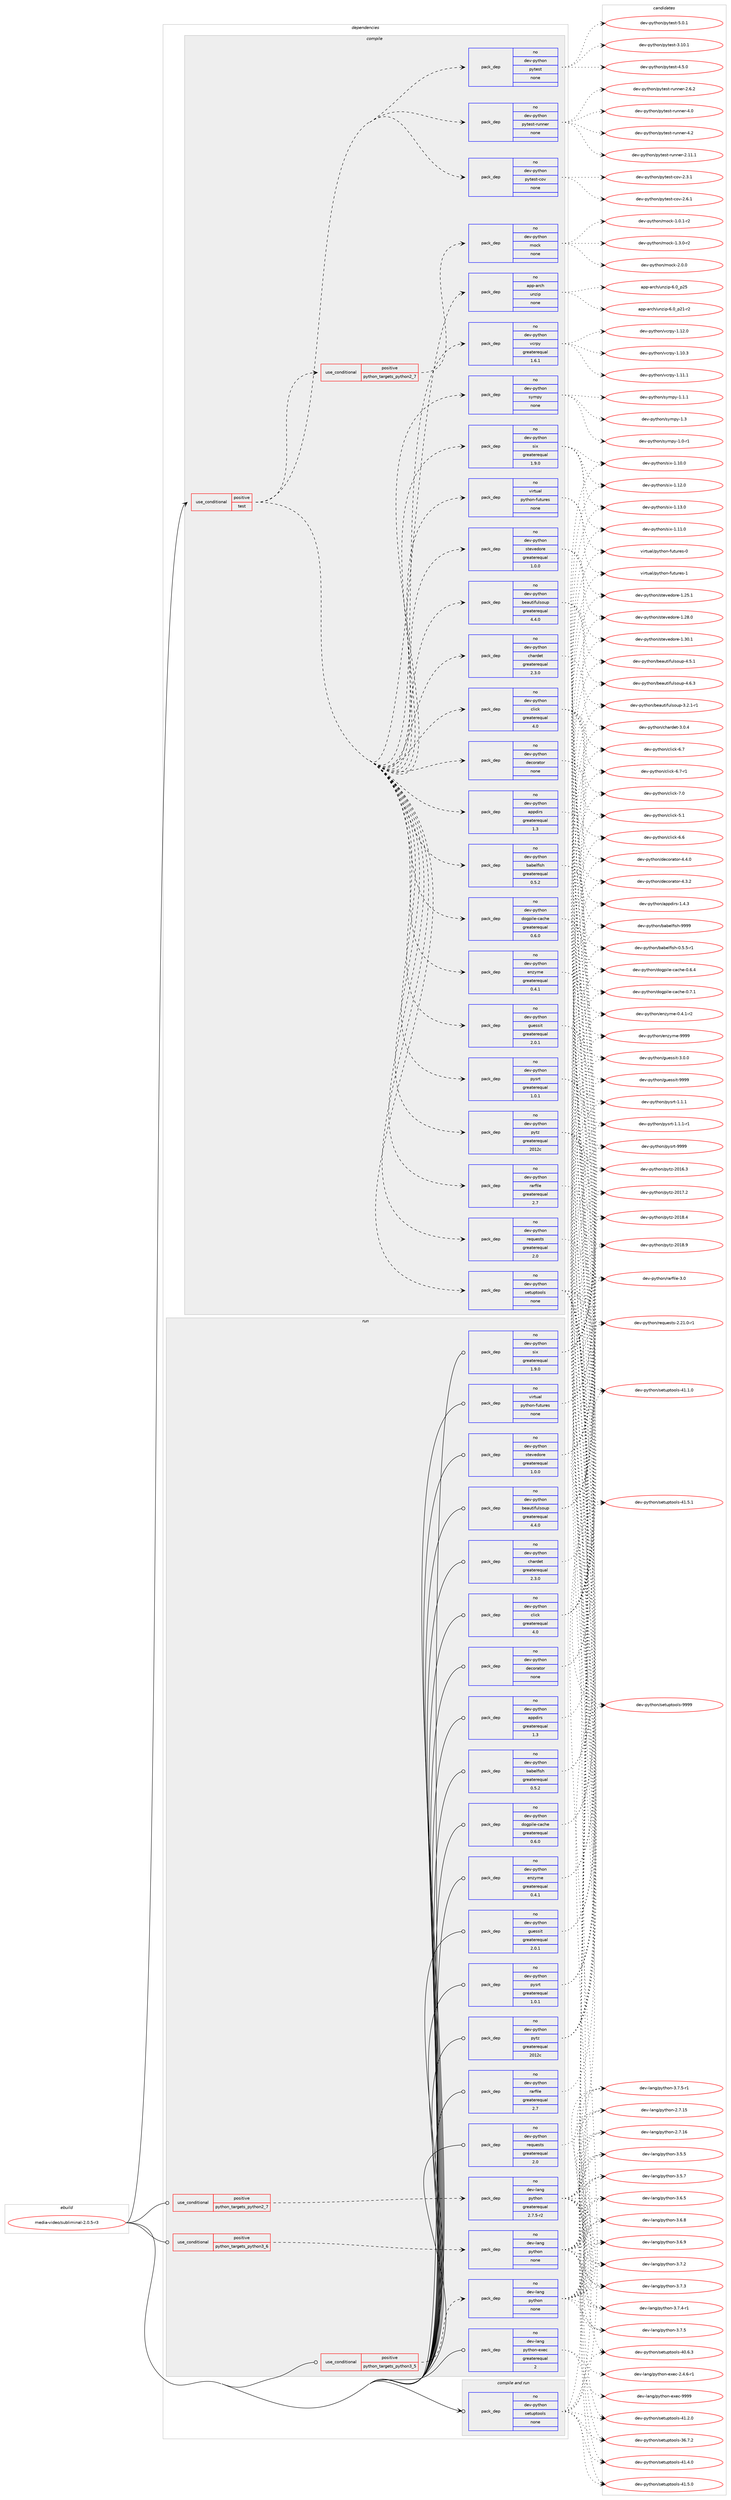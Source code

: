 digraph prolog {

# *************
# Graph options
# *************

newrank=true;
concentrate=true;
compound=true;
graph [rankdir=LR,fontname=Helvetica,fontsize=10,ranksep=1.5];#, ranksep=2.5, nodesep=0.2];
edge  [arrowhead=vee];
node  [fontname=Helvetica,fontsize=10];

# **********
# The ebuild
# **********

subgraph cluster_leftcol {
color=gray;
rank=same;
label=<<i>ebuild</i>>;
id [label="media-video/subliminal-2.0.5-r3", color=red, width=4, href="../media-video/subliminal-2.0.5-r3.svg"];
}

# ****************
# The dependencies
# ****************

subgraph cluster_midcol {
color=gray;
label=<<i>dependencies</i>>;
subgraph cluster_compile {
fillcolor="#eeeeee";
style=filled;
label=<<i>compile</i>>;
subgraph cond197069 {
dependency810178 [label=<<TABLE BORDER="0" CELLBORDER="1" CELLSPACING="0" CELLPADDING="4"><TR><TD ROWSPAN="3" CELLPADDING="10">use_conditional</TD></TR><TR><TD>positive</TD></TR><TR><TD>test</TD></TR></TABLE>>, shape=none, color=red];
subgraph pack598978 {
dependency810179 [label=<<TABLE BORDER="0" CELLBORDER="1" CELLSPACING="0" CELLPADDING="4" WIDTH="220"><TR><TD ROWSPAN="6" CELLPADDING="30">pack_dep</TD></TR><TR><TD WIDTH="110">no</TD></TR><TR><TD>dev-python</TD></TR><TR><TD>appdirs</TD></TR><TR><TD>greaterequal</TD></TR><TR><TD>1.3</TD></TR></TABLE>>, shape=none, color=blue];
}
dependency810178:e -> dependency810179:w [weight=20,style="dashed",arrowhead="vee"];
subgraph pack598979 {
dependency810180 [label=<<TABLE BORDER="0" CELLBORDER="1" CELLSPACING="0" CELLPADDING="4" WIDTH="220"><TR><TD ROWSPAN="6" CELLPADDING="30">pack_dep</TD></TR><TR><TD WIDTH="110">no</TD></TR><TR><TD>dev-python</TD></TR><TR><TD>babelfish</TD></TR><TR><TD>greaterequal</TD></TR><TR><TD>0.5.2</TD></TR></TABLE>>, shape=none, color=blue];
}
dependency810178:e -> dependency810180:w [weight=20,style="dashed",arrowhead="vee"];
subgraph pack598980 {
dependency810181 [label=<<TABLE BORDER="0" CELLBORDER="1" CELLSPACING="0" CELLPADDING="4" WIDTH="220"><TR><TD ROWSPAN="6" CELLPADDING="30">pack_dep</TD></TR><TR><TD WIDTH="110">no</TD></TR><TR><TD>dev-python</TD></TR><TR><TD>beautifulsoup</TD></TR><TR><TD>greaterequal</TD></TR><TR><TD>4.4.0</TD></TR></TABLE>>, shape=none, color=blue];
}
dependency810178:e -> dependency810181:w [weight=20,style="dashed",arrowhead="vee"];
subgraph pack598981 {
dependency810182 [label=<<TABLE BORDER="0" CELLBORDER="1" CELLSPACING="0" CELLPADDING="4" WIDTH="220"><TR><TD ROWSPAN="6" CELLPADDING="30">pack_dep</TD></TR><TR><TD WIDTH="110">no</TD></TR><TR><TD>dev-python</TD></TR><TR><TD>chardet</TD></TR><TR><TD>greaterequal</TD></TR><TR><TD>2.3.0</TD></TR></TABLE>>, shape=none, color=blue];
}
dependency810178:e -> dependency810182:w [weight=20,style="dashed",arrowhead="vee"];
subgraph pack598982 {
dependency810183 [label=<<TABLE BORDER="0" CELLBORDER="1" CELLSPACING="0" CELLPADDING="4" WIDTH="220"><TR><TD ROWSPAN="6" CELLPADDING="30">pack_dep</TD></TR><TR><TD WIDTH="110">no</TD></TR><TR><TD>dev-python</TD></TR><TR><TD>click</TD></TR><TR><TD>greaterequal</TD></TR><TR><TD>4.0</TD></TR></TABLE>>, shape=none, color=blue];
}
dependency810178:e -> dependency810183:w [weight=20,style="dashed",arrowhead="vee"];
subgraph pack598983 {
dependency810184 [label=<<TABLE BORDER="0" CELLBORDER="1" CELLSPACING="0" CELLPADDING="4" WIDTH="220"><TR><TD ROWSPAN="6" CELLPADDING="30">pack_dep</TD></TR><TR><TD WIDTH="110">no</TD></TR><TR><TD>dev-python</TD></TR><TR><TD>decorator</TD></TR><TR><TD>none</TD></TR><TR><TD></TD></TR></TABLE>>, shape=none, color=blue];
}
dependency810178:e -> dependency810184:w [weight=20,style="dashed",arrowhead="vee"];
subgraph pack598984 {
dependency810185 [label=<<TABLE BORDER="0" CELLBORDER="1" CELLSPACING="0" CELLPADDING="4" WIDTH="220"><TR><TD ROWSPAN="6" CELLPADDING="30">pack_dep</TD></TR><TR><TD WIDTH="110">no</TD></TR><TR><TD>dev-python</TD></TR><TR><TD>dogpile-cache</TD></TR><TR><TD>greaterequal</TD></TR><TR><TD>0.6.0</TD></TR></TABLE>>, shape=none, color=blue];
}
dependency810178:e -> dependency810185:w [weight=20,style="dashed",arrowhead="vee"];
subgraph pack598985 {
dependency810186 [label=<<TABLE BORDER="0" CELLBORDER="1" CELLSPACING="0" CELLPADDING="4" WIDTH="220"><TR><TD ROWSPAN="6" CELLPADDING="30">pack_dep</TD></TR><TR><TD WIDTH="110">no</TD></TR><TR><TD>dev-python</TD></TR><TR><TD>enzyme</TD></TR><TR><TD>greaterequal</TD></TR><TR><TD>0.4.1</TD></TR></TABLE>>, shape=none, color=blue];
}
dependency810178:e -> dependency810186:w [weight=20,style="dashed",arrowhead="vee"];
subgraph pack598986 {
dependency810187 [label=<<TABLE BORDER="0" CELLBORDER="1" CELLSPACING="0" CELLPADDING="4" WIDTH="220"><TR><TD ROWSPAN="6" CELLPADDING="30">pack_dep</TD></TR><TR><TD WIDTH="110">no</TD></TR><TR><TD>dev-python</TD></TR><TR><TD>guessit</TD></TR><TR><TD>greaterequal</TD></TR><TR><TD>2.0.1</TD></TR></TABLE>>, shape=none, color=blue];
}
dependency810178:e -> dependency810187:w [weight=20,style="dashed",arrowhead="vee"];
subgraph pack598987 {
dependency810188 [label=<<TABLE BORDER="0" CELLBORDER="1" CELLSPACING="0" CELLPADDING="4" WIDTH="220"><TR><TD ROWSPAN="6" CELLPADDING="30">pack_dep</TD></TR><TR><TD WIDTH="110">no</TD></TR><TR><TD>dev-python</TD></TR><TR><TD>pysrt</TD></TR><TR><TD>greaterequal</TD></TR><TR><TD>1.0.1</TD></TR></TABLE>>, shape=none, color=blue];
}
dependency810178:e -> dependency810188:w [weight=20,style="dashed",arrowhead="vee"];
subgraph pack598988 {
dependency810189 [label=<<TABLE BORDER="0" CELLBORDER="1" CELLSPACING="0" CELLPADDING="4" WIDTH="220"><TR><TD ROWSPAN="6" CELLPADDING="30">pack_dep</TD></TR><TR><TD WIDTH="110">no</TD></TR><TR><TD>dev-python</TD></TR><TR><TD>pytz</TD></TR><TR><TD>greaterequal</TD></TR><TR><TD>2012c</TD></TR></TABLE>>, shape=none, color=blue];
}
dependency810178:e -> dependency810189:w [weight=20,style="dashed",arrowhead="vee"];
subgraph pack598989 {
dependency810190 [label=<<TABLE BORDER="0" CELLBORDER="1" CELLSPACING="0" CELLPADDING="4" WIDTH="220"><TR><TD ROWSPAN="6" CELLPADDING="30">pack_dep</TD></TR><TR><TD WIDTH="110">no</TD></TR><TR><TD>dev-python</TD></TR><TR><TD>rarfile</TD></TR><TR><TD>greaterequal</TD></TR><TR><TD>2.7</TD></TR></TABLE>>, shape=none, color=blue];
}
dependency810178:e -> dependency810190:w [weight=20,style="dashed",arrowhead="vee"];
subgraph pack598990 {
dependency810191 [label=<<TABLE BORDER="0" CELLBORDER="1" CELLSPACING="0" CELLPADDING="4" WIDTH="220"><TR><TD ROWSPAN="6" CELLPADDING="30">pack_dep</TD></TR><TR><TD WIDTH="110">no</TD></TR><TR><TD>dev-python</TD></TR><TR><TD>requests</TD></TR><TR><TD>greaterequal</TD></TR><TR><TD>2.0</TD></TR></TABLE>>, shape=none, color=blue];
}
dependency810178:e -> dependency810191:w [weight=20,style="dashed",arrowhead="vee"];
subgraph pack598991 {
dependency810192 [label=<<TABLE BORDER="0" CELLBORDER="1" CELLSPACING="0" CELLPADDING="4" WIDTH="220"><TR><TD ROWSPAN="6" CELLPADDING="30">pack_dep</TD></TR><TR><TD WIDTH="110">no</TD></TR><TR><TD>dev-python</TD></TR><TR><TD>setuptools</TD></TR><TR><TD>none</TD></TR><TR><TD></TD></TR></TABLE>>, shape=none, color=blue];
}
dependency810178:e -> dependency810192:w [weight=20,style="dashed",arrowhead="vee"];
subgraph pack598992 {
dependency810193 [label=<<TABLE BORDER="0" CELLBORDER="1" CELLSPACING="0" CELLPADDING="4" WIDTH="220"><TR><TD ROWSPAN="6" CELLPADDING="30">pack_dep</TD></TR><TR><TD WIDTH="110">no</TD></TR><TR><TD>dev-python</TD></TR><TR><TD>six</TD></TR><TR><TD>greaterequal</TD></TR><TR><TD>1.9.0</TD></TR></TABLE>>, shape=none, color=blue];
}
dependency810178:e -> dependency810193:w [weight=20,style="dashed",arrowhead="vee"];
subgraph pack598993 {
dependency810194 [label=<<TABLE BORDER="0" CELLBORDER="1" CELLSPACING="0" CELLPADDING="4" WIDTH="220"><TR><TD ROWSPAN="6" CELLPADDING="30">pack_dep</TD></TR><TR><TD WIDTH="110">no</TD></TR><TR><TD>dev-python</TD></TR><TR><TD>stevedore</TD></TR><TR><TD>greaterequal</TD></TR><TR><TD>1.0.0</TD></TR></TABLE>>, shape=none, color=blue];
}
dependency810178:e -> dependency810194:w [weight=20,style="dashed",arrowhead="vee"];
subgraph pack598994 {
dependency810195 [label=<<TABLE BORDER="0" CELLBORDER="1" CELLSPACING="0" CELLPADDING="4" WIDTH="220"><TR><TD ROWSPAN="6" CELLPADDING="30">pack_dep</TD></TR><TR><TD WIDTH="110">no</TD></TR><TR><TD>virtual</TD></TR><TR><TD>python-futures</TD></TR><TR><TD>none</TD></TR><TR><TD></TD></TR></TABLE>>, shape=none, color=blue];
}
dependency810178:e -> dependency810195:w [weight=20,style="dashed",arrowhead="vee"];
subgraph pack598995 {
dependency810196 [label=<<TABLE BORDER="0" CELLBORDER="1" CELLSPACING="0" CELLPADDING="4" WIDTH="220"><TR><TD ROWSPAN="6" CELLPADDING="30">pack_dep</TD></TR><TR><TD WIDTH="110">no</TD></TR><TR><TD>app-arch</TD></TR><TR><TD>unzip</TD></TR><TR><TD>none</TD></TR><TR><TD></TD></TR></TABLE>>, shape=none, color=blue];
}
dependency810178:e -> dependency810196:w [weight=20,style="dashed",arrowhead="vee"];
subgraph cond197070 {
dependency810197 [label=<<TABLE BORDER="0" CELLBORDER="1" CELLSPACING="0" CELLPADDING="4"><TR><TD ROWSPAN="3" CELLPADDING="10">use_conditional</TD></TR><TR><TD>positive</TD></TR><TR><TD>python_targets_python2_7</TD></TR></TABLE>>, shape=none, color=red];
subgraph pack598996 {
dependency810198 [label=<<TABLE BORDER="0" CELLBORDER="1" CELLSPACING="0" CELLPADDING="4" WIDTH="220"><TR><TD ROWSPAN="6" CELLPADDING="30">pack_dep</TD></TR><TR><TD WIDTH="110">no</TD></TR><TR><TD>dev-python</TD></TR><TR><TD>mock</TD></TR><TR><TD>none</TD></TR><TR><TD></TD></TR></TABLE>>, shape=none, color=blue];
}
dependency810197:e -> dependency810198:w [weight=20,style="dashed",arrowhead="vee"];
}
dependency810178:e -> dependency810197:w [weight=20,style="dashed",arrowhead="vee"];
subgraph pack598997 {
dependency810199 [label=<<TABLE BORDER="0" CELLBORDER="1" CELLSPACING="0" CELLPADDING="4" WIDTH="220"><TR><TD ROWSPAN="6" CELLPADDING="30">pack_dep</TD></TR><TR><TD WIDTH="110">no</TD></TR><TR><TD>dev-python</TD></TR><TR><TD>pytest-cov</TD></TR><TR><TD>none</TD></TR><TR><TD></TD></TR></TABLE>>, shape=none, color=blue];
}
dependency810178:e -> dependency810199:w [weight=20,style="dashed",arrowhead="vee"];
subgraph pack598998 {
dependency810200 [label=<<TABLE BORDER="0" CELLBORDER="1" CELLSPACING="0" CELLPADDING="4" WIDTH="220"><TR><TD ROWSPAN="6" CELLPADDING="30">pack_dep</TD></TR><TR><TD WIDTH="110">no</TD></TR><TR><TD>dev-python</TD></TR><TR><TD>pytest-runner</TD></TR><TR><TD>none</TD></TR><TR><TD></TD></TR></TABLE>>, shape=none, color=blue];
}
dependency810178:e -> dependency810200:w [weight=20,style="dashed",arrowhead="vee"];
subgraph pack598999 {
dependency810201 [label=<<TABLE BORDER="0" CELLBORDER="1" CELLSPACING="0" CELLPADDING="4" WIDTH="220"><TR><TD ROWSPAN="6" CELLPADDING="30">pack_dep</TD></TR><TR><TD WIDTH="110">no</TD></TR><TR><TD>dev-python</TD></TR><TR><TD>pytest</TD></TR><TR><TD>none</TD></TR><TR><TD></TD></TR></TABLE>>, shape=none, color=blue];
}
dependency810178:e -> dependency810201:w [weight=20,style="dashed",arrowhead="vee"];
subgraph pack599000 {
dependency810202 [label=<<TABLE BORDER="0" CELLBORDER="1" CELLSPACING="0" CELLPADDING="4" WIDTH="220"><TR><TD ROWSPAN="6" CELLPADDING="30">pack_dep</TD></TR><TR><TD WIDTH="110">no</TD></TR><TR><TD>dev-python</TD></TR><TR><TD>sympy</TD></TR><TR><TD>none</TD></TR><TR><TD></TD></TR></TABLE>>, shape=none, color=blue];
}
dependency810178:e -> dependency810202:w [weight=20,style="dashed",arrowhead="vee"];
subgraph pack599001 {
dependency810203 [label=<<TABLE BORDER="0" CELLBORDER="1" CELLSPACING="0" CELLPADDING="4" WIDTH="220"><TR><TD ROWSPAN="6" CELLPADDING="30">pack_dep</TD></TR><TR><TD WIDTH="110">no</TD></TR><TR><TD>dev-python</TD></TR><TR><TD>vcrpy</TD></TR><TR><TD>greaterequal</TD></TR><TR><TD>1.6.1</TD></TR></TABLE>>, shape=none, color=blue];
}
dependency810178:e -> dependency810203:w [weight=20,style="dashed",arrowhead="vee"];
}
id:e -> dependency810178:w [weight=20,style="solid",arrowhead="vee"];
}
subgraph cluster_compileandrun {
fillcolor="#eeeeee";
style=filled;
label=<<i>compile and run</i>>;
subgraph pack599002 {
dependency810204 [label=<<TABLE BORDER="0" CELLBORDER="1" CELLSPACING="0" CELLPADDING="4" WIDTH="220"><TR><TD ROWSPAN="6" CELLPADDING="30">pack_dep</TD></TR><TR><TD WIDTH="110">no</TD></TR><TR><TD>dev-python</TD></TR><TR><TD>setuptools</TD></TR><TR><TD>none</TD></TR><TR><TD></TD></TR></TABLE>>, shape=none, color=blue];
}
id:e -> dependency810204:w [weight=20,style="solid",arrowhead="odotvee"];
}
subgraph cluster_run {
fillcolor="#eeeeee";
style=filled;
label=<<i>run</i>>;
subgraph cond197071 {
dependency810205 [label=<<TABLE BORDER="0" CELLBORDER="1" CELLSPACING="0" CELLPADDING="4"><TR><TD ROWSPAN="3" CELLPADDING="10">use_conditional</TD></TR><TR><TD>positive</TD></TR><TR><TD>python_targets_python2_7</TD></TR></TABLE>>, shape=none, color=red];
subgraph pack599003 {
dependency810206 [label=<<TABLE BORDER="0" CELLBORDER="1" CELLSPACING="0" CELLPADDING="4" WIDTH="220"><TR><TD ROWSPAN="6" CELLPADDING="30">pack_dep</TD></TR><TR><TD WIDTH="110">no</TD></TR><TR><TD>dev-lang</TD></TR><TR><TD>python</TD></TR><TR><TD>greaterequal</TD></TR><TR><TD>2.7.5-r2</TD></TR></TABLE>>, shape=none, color=blue];
}
dependency810205:e -> dependency810206:w [weight=20,style="dashed",arrowhead="vee"];
}
id:e -> dependency810205:w [weight=20,style="solid",arrowhead="odot"];
subgraph cond197072 {
dependency810207 [label=<<TABLE BORDER="0" CELLBORDER="1" CELLSPACING="0" CELLPADDING="4"><TR><TD ROWSPAN="3" CELLPADDING="10">use_conditional</TD></TR><TR><TD>positive</TD></TR><TR><TD>python_targets_python3_5</TD></TR></TABLE>>, shape=none, color=red];
subgraph pack599004 {
dependency810208 [label=<<TABLE BORDER="0" CELLBORDER="1" CELLSPACING="0" CELLPADDING="4" WIDTH="220"><TR><TD ROWSPAN="6" CELLPADDING="30">pack_dep</TD></TR><TR><TD WIDTH="110">no</TD></TR><TR><TD>dev-lang</TD></TR><TR><TD>python</TD></TR><TR><TD>none</TD></TR><TR><TD></TD></TR></TABLE>>, shape=none, color=blue];
}
dependency810207:e -> dependency810208:w [weight=20,style="dashed",arrowhead="vee"];
}
id:e -> dependency810207:w [weight=20,style="solid",arrowhead="odot"];
subgraph cond197073 {
dependency810209 [label=<<TABLE BORDER="0" CELLBORDER="1" CELLSPACING="0" CELLPADDING="4"><TR><TD ROWSPAN="3" CELLPADDING="10">use_conditional</TD></TR><TR><TD>positive</TD></TR><TR><TD>python_targets_python3_6</TD></TR></TABLE>>, shape=none, color=red];
subgraph pack599005 {
dependency810210 [label=<<TABLE BORDER="0" CELLBORDER="1" CELLSPACING="0" CELLPADDING="4" WIDTH="220"><TR><TD ROWSPAN="6" CELLPADDING="30">pack_dep</TD></TR><TR><TD WIDTH="110">no</TD></TR><TR><TD>dev-lang</TD></TR><TR><TD>python</TD></TR><TR><TD>none</TD></TR><TR><TD></TD></TR></TABLE>>, shape=none, color=blue];
}
dependency810209:e -> dependency810210:w [weight=20,style="dashed",arrowhead="vee"];
}
id:e -> dependency810209:w [weight=20,style="solid",arrowhead="odot"];
subgraph pack599006 {
dependency810211 [label=<<TABLE BORDER="0" CELLBORDER="1" CELLSPACING="0" CELLPADDING="4" WIDTH="220"><TR><TD ROWSPAN="6" CELLPADDING="30">pack_dep</TD></TR><TR><TD WIDTH="110">no</TD></TR><TR><TD>dev-lang</TD></TR><TR><TD>python-exec</TD></TR><TR><TD>greaterequal</TD></TR><TR><TD>2</TD></TR></TABLE>>, shape=none, color=blue];
}
id:e -> dependency810211:w [weight=20,style="solid",arrowhead="odot"];
subgraph pack599007 {
dependency810212 [label=<<TABLE BORDER="0" CELLBORDER="1" CELLSPACING="0" CELLPADDING="4" WIDTH="220"><TR><TD ROWSPAN="6" CELLPADDING="30">pack_dep</TD></TR><TR><TD WIDTH="110">no</TD></TR><TR><TD>dev-python</TD></TR><TR><TD>appdirs</TD></TR><TR><TD>greaterequal</TD></TR><TR><TD>1.3</TD></TR></TABLE>>, shape=none, color=blue];
}
id:e -> dependency810212:w [weight=20,style="solid",arrowhead="odot"];
subgraph pack599008 {
dependency810213 [label=<<TABLE BORDER="0" CELLBORDER="1" CELLSPACING="0" CELLPADDING="4" WIDTH="220"><TR><TD ROWSPAN="6" CELLPADDING="30">pack_dep</TD></TR><TR><TD WIDTH="110">no</TD></TR><TR><TD>dev-python</TD></TR><TR><TD>babelfish</TD></TR><TR><TD>greaterequal</TD></TR><TR><TD>0.5.2</TD></TR></TABLE>>, shape=none, color=blue];
}
id:e -> dependency810213:w [weight=20,style="solid",arrowhead="odot"];
subgraph pack599009 {
dependency810214 [label=<<TABLE BORDER="0" CELLBORDER="1" CELLSPACING="0" CELLPADDING="4" WIDTH="220"><TR><TD ROWSPAN="6" CELLPADDING="30">pack_dep</TD></TR><TR><TD WIDTH="110">no</TD></TR><TR><TD>dev-python</TD></TR><TR><TD>beautifulsoup</TD></TR><TR><TD>greaterequal</TD></TR><TR><TD>4.4.0</TD></TR></TABLE>>, shape=none, color=blue];
}
id:e -> dependency810214:w [weight=20,style="solid",arrowhead="odot"];
subgraph pack599010 {
dependency810215 [label=<<TABLE BORDER="0" CELLBORDER="1" CELLSPACING="0" CELLPADDING="4" WIDTH="220"><TR><TD ROWSPAN="6" CELLPADDING="30">pack_dep</TD></TR><TR><TD WIDTH="110">no</TD></TR><TR><TD>dev-python</TD></TR><TR><TD>chardet</TD></TR><TR><TD>greaterequal</TD></TR><TR><TD>2.3.0</TD></TR></TABLE>>, shape=none, color=blue];
}
id:e -> dependency810215:w [weight=20,style="solid",arrowhead="odot"];
subgraph pack599011 {
dependency810216 [label=<<TABLE BORDER="0" CELLBORDER="1" CELLSPACING="0" CELLPADDING="4" WIDTH="220"><TR><TD ROWSPAN="6" CELLPADDING="30">pack_dep</TD></TR><TR><TD WIDTH="110">no</TD></TR><TR><TD>dev-python</TD></TR><TR><TD>click</TD></TR><TR><TD>greaterequal</TD></TR><TR><TD>4.0</TD></TR></TABLE>>, shape=none, color=blue];
}
id:e -> dependency810216:w [weight=20,style="solid",arrowhead="odot"];
subgraph pack599012 {
dependency810217 [label=<<TABLE BORDER="0" CELLBORDER="1" CELLSPACING="0" CELLPADDING="4" WIDTH="220"><TR><TD ROWSPAN="6" CELLPADDING="30">pack_dep</TD></TR><TR><TD WIDTH="110">no</TD></TR><TR><TD>dev-python</TD></TR><TR><TD>decorator</TD></TR><TR><TD>none</TD></TR><TR><TD></TD></TR></TABLE>>, shape=none, color=blue];
}
id:e -> dependency810217:w [weight=20,style="solid",arrowhead="odot"];
subgraph pack599013 {
dependency810218 [label=<<TABLE BORDER="0" CELLBORDER="1" CELLSPACING="0" CELLPADDING="4" WIDTH="220"><TR><TD ROWSPAN="6" CELLPADDING="30">pack_dep</TD></TR><TR><TD WIDTH="110">no</TD></TR><TR><TD>dev-python</TD></TR><TR><TD>dogpile-cache</TD></TR><TR><TD>greaterequal</TD></TR><TR><TD>0.6.0</TD></TR></TABLE>>, shape=none, color=blue];
}
id:e -> dependency810218:w [weight=20,style="solid",arrowhead="odot"];
subgraph pack599014 {
dependency810219 [label=<<TABLE BORDER="0" CELLBORDER="1" CELLSPACING="0" CELLPADDING="4" WIDTH="220"><TR><TD ROWSPAN="6" CELLPADDING="30">pack_dep</TD></TR><TR><TD WIDTH="110">no</TD></TR><TR><TD>dev-python</TD></TR><TR><TD>enzyme</TD></TR><TR><TD>greaterequal</TD></TR><TR><TD>0.4.1</TD></TR></TABLE>>, shape=none, color=blue];
}
id:e -> dependency810219:w [weight=20,style="solid",arrowhead="odot"];
subgraph pack599015 {
dependency810220 [label=<<TABLE BORDER="0" CELLBORDER="1" CELLSPACING="0" CELLPADDING="4" WIDTH="220"><TR><TD ROWSPAN="6" CELLPADDING="30">pack_dep</TD></TR><TR><TD WIDTH="110">no</TD></TR><TR><TD>dev-python</TD></TR><TR><TD>guessit</TD></TR><TR><TD>greaterequal</TD></TR><TR><TD>2.0.1</TD></TR></TABLE>>, shape=none, color=blue];
}
id:e -> dependency810220:w [weight=20,style="solid",arrowhead="odot"];
subgraph pack599016 {
dependency810221 [label=<<TABLE BORDER="0" CELLBORDER="1" CELLSPACING="0" CELLPADDING="4" WIDTH="220"><TR><TD ROWSPAN="6" CELLPADDING="30">pack_dep</TD></TR><TR><TD WIDTH="110">no</TD></TR><TR><TD>dev-python</TD></TR><TR><TD>pysrt</TD></TR><TR><TD>greaterequal</TD></TR><TR><TD>1.0.1</TD></TR></TABLE>>, shape=none, color=blue];
}
id:e -> dependency810221:w [weight=20,style="solid",arrowhead="odot"];
subgraph pack599017 {
dependency810222 [label=<<TABLE BORDER="0" CELLBORDER="1" CELLSPACING="0" CELLPADDING="4" WIDTH="220"><TR><TD ROWSPAN="6" CELLPADDING="30">pack_dep</TD></TR><TR><TD WIDTH="110">no</TD></TR><TR><TD>dev-python</TD></TR><TR><TD>pytz</TD></TR><TR><TD>greaterequal</TD></TR><TR><TD>2012c</TD></TR></TABLE>>, shape=none, color=blue];
}
id:e -> dependency810222:w [weight=20,style="solid",arrowhead="odot"];
subgraph pack599018 {
dependency810223 [label=<<TABLE BORDER="0" CELLBORDER="1" CELLSPACING="0" CELLPADDING="4" WIDTH="220"><TR><TD ROWSPAN="6" CELLPADDING="30">pack_dep</TD></TR><TR><TD WIDTH="110">no</TD></TR><TR><TD>dev-python</TD></TR><TR><TD>rarfile</TD></TR><TR><TD>greaterequal</TD></TR><TR><TD>2.7</TD></TR></TABLE>>, shape=none, color=blue];
}
id:e -> dependency810223:w [weight=20,style="solid",arrowhead="odot"];
subgraph pack599019 {
dependency810224 [label=<<TABLE BORDER="0" CELLBORDER="1" CELLSPACING="0" CELLPADDING="4" WIDTH="220"><TR><TD ROWSPAN="6" CELLPADDING="30">pack_dep</TD></TR><TR><TD WIDTH="110">no</TD></TR><TR><TD>dev-python</TD></TR><TR><TD>requests</TD></TR><TR><TD>greaterequal</TD></TR><TR><TD>2.0</TD></TR></TABLE>>, shape=none, color=blue];
}
id:e -> dependency810224:w [weight=20,style="solid",arrowhead="odot"];
subgraph pack599020 {
dependency810225 [label=<<TABLE BORDER="0" CELLBORDER="1" CELLSPACING="0" CELLPADDING="4" WIDTH="220"><TR><TD ROWSPAN="6" CELLPADDING="30">pack_dep</TD></TR><TR><TD WIDTH="110">no</TD></TR><TR><TD>dev-python</TD></TR><TR><TD>six</TD></TR><TR><TD>greaterequal</TD></TR><TR><TD>1.9.0</TD></TR></TABLE>>, shape=none, color=blue];
}
id:e -> dependency810225:w [weight=20,style="solid",arrowhead="odot"];
subgraph pack599021 {
dependency810226 [label=<<TABLE BORDER="0" CELLBORDER="1" CELLSPACING="0" CELLPADDING="4" WIDTH="220"><TR><TD ROWSPAN="6" CELLPADDING="30">pack_dep</TD></TR><TR><TD WIDTH="110">no</TD></TR><TR><TD>dev-python</TD></TR><TR><TD>stevedore</TD></TR><TR><TD>greaterequal</TD></TR><TR><TD>1.0.0</TD></TR></TABLE>>, shape=none, color=blue];
}
id:e -> dependency810226:w [weight=20,style="solid",arrowhead="odot"];
subgraph pack599022 {
dependency810227 [label=<<TABLE BORDER="0" CELLBORDER="1" CELLSPACING="0" CELLPADDING="4" WIDTH="220"><TR><TD ROWSPAN="6" CELLPADDING="30">pack_dep</TD></TR><TR><TD WIDTH="110">no</TD></TR><TR><TD>virtual</TD></TR><TR><TD>python-futures</TD></TR><TR><TD>none</TD></TR><TR><TD></TD></TR></TABLE>>, shape=none, color=blue];
}
id:e -> dependency810227:w [weight=20,style="solid",arrowhead="odot"];
}
}

# **************
# The candidates
# **************

subgraph cluster_choices {
rank=same;
color=gray;
label=<<i>candidates</i>>;

subgraph choice598978 {
color=black;
nodesep=1;
choice100101118451121211161041111104797112112100105114115454946524651 [label="dev-python/appdirs-1.4.3", color=red, width=4,href="../dev-python/appdirs-1.4.3.svg"];
dependency810179:e -> choice100101118451121211161041111104797112112100105114115454946524651:w [style=dotted,weight="100"];
}
subgraph choice598979 {
color=black;
nodesep=1;
choice10010111845112121116104111110479897981011081021051151044548465346534511449 [label="dev-python/babelfish-0.5.5-r1", color=red, width=4,href="../dev-python/babelfish-0.5.5-r1.svg"];
choice10010111845112121116104111110479897981011081021051151044557575757 [label="dev-python/babelfish-9999", color=red, width=4,href="../dev-python/babelfish-9999.svg"];
dependency810180:e -> choice10010111845112121116104111110479897981011081021051151044548465346534511449:w [style=dotted,weight="100"];
dependency810180:e -> choice10010111845112121116104111110479897981011081021051151044557575757:w [style=dotted,weight="100"];
}
subgraph choice598980 {
color=black;
nodesep=1;
choice100101118451121211161041111104798101971171161051021171081151111171124551465046494511449 [label="dev-python/beautifulsoup-3.2.1-r1", color=red, width=4,href="../dev-python/beautifulsoup-3.2.1-r1.svg"];
choice10010111845112121116104111110479810197117116105102117108115111117112455246534649 [label="dev-python/beautifulsoup-4.5.1", color=red, width=4,href="../dev-python/beautifulsoup-4.5.1.svg"];
choice10010111845112121116104111110479810197117116105102117108115111117112455246544651 [label="dev-python/beautifulsoup-4.6.3", color=red, width=4,href="../dev-python/beautifulsoup-4.6.3.svg"];
dependency810181:e -> choice100101118451121211161041111104798101971171161051021171081151111171124551465046494511449:w [style=dotted,weight="100"];
dependency810181:e -> choice10010111845112121116104111110479810197117116105102117108115111117112455246534649:w [style=dotted,weight="100"];
dependency810181:e -> choice10010111845112121116104111110479810197117116105102117108115111117112455246544651:w [style=dotted,weight="100"];
}
subgraph choice598981 {
color=black;
nodesep=1;
choice10010111845112121116104111110479910497114100101116455146484652 [label="dev-python/chardet-3.0.4", color=red, width=4,href="../dev-python/chardet-3.0.4.svg"];
dependency810182:e -> choice10010111845112121116104111110479910497114100101116455146484652:w [style=dotted,weight="100"];
}
subgraph choice598982 {
color=black;
nodesep=1;
choice1001011184511212111610411111047991081059910745534649 [label="dev-python/click-5.1", color=red, width=4,href="../dev-python/click-5.1.svg"];
choice1001011184511212111610411111047991081059910745544654 [label="dev-python/click-6.6", color=red, width=4,href="../dev-python/click-6.6.svg"];
choice1001011184511212111610411111047991081059910745544655 [label="dev-python/click-6.7", color=red, width=4,href="../dev-python/click-6.7.svg"];
choice10010111845112121116104111110479910810599107455446554511449 [label="dev-python/click-6.7-r1", color=red, width=4,href="../dev-python/click-6.7-r1.svg"];
choice1001011184511212111610411111047991081059910745554648 [label="dev-python/click-7.0", color=red, width=4,href="../dev-python/click-7.0.svg"];
dependency810183:e -> choice1001011184511212111610411111047991081059910745534649:w [style=dotted,weight="100"];
dependency810183:e -> choice1001011184511212111610411111047991081059910745544654:w [style=dotted,weight="100"];
dependency810183:e -> choice1001011184511212111610411111047991081059910745544655:w [style=dotted,weight="100"];
dependency810183:e -> choice10010111845112121116104111110479910810599107455446554511449:w [style=dotted,weight="100"];
dependency810183:e -> choice1001011184511212111610411111047991081059910745554648:w [style=dotted,weight="100"];
}
subgraph choice598983 {
color=black;
nodesep=1;
choice10010111845112121116104111110471001019911111497116111114455246514650 [label="dev-python/decorator-4.3.2", color=red, width=4,href="../dev-python/decorator-4.3.2.svg"];
choice10010111845112121116104111110471001019911111497116111114455246524648 [label="dev-python/decorator-4.4.0", color=red, width=4,href="../dev-python/decorator-4.4.0.svg"];
dependency810184:e -> choice10010111845112121116104111110471001019911111497116111114455246514650:w [style=dotted,weight="100"];
dependency810184:e -> choice10010111845112121116104111110471001019911111497116111114455246524648:w [style=dotted,weight="100"];
}
subgraph choice598984 {
color=black;
nodesep=1;
choice100101118451121211161041111104710011110311210510810145999799104101454846544652 [label="dev-python/dogpile-cache-0.6.4", color=red, width=4,href="../dev-python/dogpile-cache-0.6.4.svg"];
choice100101118451121211161041111104710011110311210510810145999799104101454846554649 [label="dev-python/dogpile-cache-0.7.1", color=red, width=4,href="../dev-python/dogpile-cache-0.7.1.svg"];
dependency810185:e -> choice100101118451121211161041111104710011110311210510810145999799104101454846544652:w [style=dotted,weight="100"];
dependency810185:e -> choice100101118451121211161041111104710011110311210510810145999799104101454846554649:w [style=dotted,weight="100"];
}
subgraph choice598985 {
color=black;
nodesep=1;
choice10010111845112121116104111110471011101221211091014548465246494511450 [label="dev-python/enzyme-0.4.1-r2", color=red, width=4,href="../dev-python/enzyme-0.4.1-r2.svg"];
choice10010111845112121116104111110471011101221211091014557575757 [label="dev-python/enzyme-9999", color=red, width=4,href="../dev-python/enzyme-9999.svg"];
dependency810186:e -> choice10010111845112121116104111110471011101221211091014548465246494511450:w [style=dotted,weight="100"];
dependency810186:e -> choice10010111845112121116104111110471011101221211091014557575757:w [style=dotted,weight="100"];
}
subgraph choice598986 {
color=black;
nodesep=1;
choice1001011184511212111610411111047103117101115115105116455146484648 [label="dev-python/guessit-3.0.0", color=red, width=4,href="../dev-python/guessit-3.0.0.svg"];
choice10010111845112121116104111110471031171011151151051164557575757 [label="dev-python/guessit-9999", color=red, width=4,href="../dev-python/guessit-9999.svg"];
dependency810187:e -> choice1001011184511212111610411111047103117101115115105116455146484648:w [style=dotted,weight="100"];
dependency810187:e -> choice10010111845112121116104111110471031171011151151051164557575757:w [style=dotted,weight="100"];
}
subgraph choice598987 {
color=black;
nodesep=1;
choice1001011184511212111610411111047112121115114116454946494649 [label="dev-python/pysrt-1.1.1", color=red, width=4,href="../dev-python/pysrt-1.1.1.svg"];
choice10010111845112121116104111110471121211151141164549464946494511449 [label="dev-python/pysrt-1.1.1-r1", color=red, width=4,href="../dev-python/pysrt-1.1.1-r1.svg"];
choice10010111845112121116104111110471121211151141164557575757 [label="dev-python/pysrt-9999", color=red, width=4,href="../dev-python/pysrt-9999.svg"];
dependency810188:e -> choice1001011184511212111610411111047112121115114116454946494649:w [style=dotted,weight="100"];
dependency810188:e -> choice10010111845112121116104111110471121211151141164549464946494511449:w [style=dotted,weight="100"];
dependency810188:e -> choice10010111845112121116104111110471121211151141164557575757:w [style=dotted,weight="100"];
}
subgraph choice598988 {
color=black;
nodesep=1;
choice100101118451121211161041111104711212111612245504849544651 [label="dev-python/pytz-2016.3", color=red, width=4,href="../dev-python/pytz-2016.3.svg"];
choice100101118451121211161041111104711212111612245504849554650 [label="dev-python/pytz-2017.2", color=red, width=4,href="../dev-python/pytz-2017.2.svg"];
choice100101118451121211161041111104711212111612245504849564652 [label="dev-python/pytz-2018.4", color=red, width=4,href="../dev-python/pytz-2018.4.svg"];
choice100101118451121211161041111104711212111612245504849564657 [label="dev-python/pytz-2018.9", color=red, width=4,href="../dev-python/pytz-2018.9.svg"];
dependency810189:e -> choice100101118451121211161041111104711212111612245504849544651:w [style=dotted,weight="100"];
dependency810189:e -> choice100101118451121211161041111104711212111612245504849554650:w [style=dotted,weight="100"];
dependency810189:e -> choice100101118451121211161041111104711212111612245504849564652:w [style=dotted,weight="100"];
dependency810189:e -> choice100101118451121211161041111104711212111612245504849564657:w [style=dotted,weight="100"];
}
subgraph choice598989 {
color=black;
nodesep=1;
choice10010111845112121116104111110471149711410210510810145514648 [label="dev-python/rarfile-3.0", color=red, width=4,href="../dev-python/rarfile-3.0.svg"];
dependency810190:e -> choice10010111845112121116104111110471149711410210510810145514648:w [style=dotted,weight="100"];
}
subgraph choice598990 {
color=black;
nodesep=1;
choice1001011184511212111610411111047114101113117101115116115455046504946484511449 [label="dev-python/requests-2.21.0-r1", color=red, width=4,href="../dev-python/requests-2.21.0-r1.svg"];
dependency810191:e -> choice1001011184511212111610411111047114101113117101115116115455046504946484511449:w [style=dotted,weight="100"];
}
subgraph choice598991 {
color=black;
nodesep=1;
choice100101118451121211161041111104711510111611711211611111110811545515446554650 [label="dev-python/setuptools-36.7.2", color=red, width=4,href="../dev-python/setuptools-36.7.2.svg"];
choice100101118451121211161041111104711510111611711211611111110811545524846544651 [label="dev-python/setuptools-40.6.3", color=red, width=4,href="../dev-python/setuptools-40.6.3.svg"];
choice100101118451121211161041111104711510111611711211611111110811545524946494648 [label="dev-python/setuptools-41.1.0", color=red, width=4,href="../dev-python/setuptools-41.1.0.svg"];
choice100101118451121211161041111104711510111611711211611111110811545524946504648 [label="dev-python/setuptools-41.2.0", color=red, width=4,href="../dev-python/setuptools-41.2.0.svg"];
choice100101118451121211161041111104711510111611711211611111110811545524946524648 [label="dev-python/setuptools-41.4.0", color=red, width=4,href="../dev-python/setuptools-41.4.0.svg"];
choice100101118451121211161041111104711510111611711211611111110811545524946534648 [label="dev-python/setuptools-41.5.0", color=red, width=4,href="../dev-python/setuptools-41.5.0.svg"];
choice100101118451121211161041111104711510111611711211611111110811545524946534649 [label="dev-python/setuptools-41.5.1", color=red, width=4,href="../dev-python/setuptools-41.5.1.svg"];
choice10010111845112121116104111110471151011161171121161111111081154557575757 [label="dev-python/setuptools-9999", color=red, width=4,href="../dev-python/setuptools-9999.svg"];
dependency810192:e -> choice100101118451121211161041111104711510111611711211611111110811545515446554650:w [style=dotted,weight="100"];
dependency810192:e -> choice100101118451121211161041111104711510111611711211611111110811545524846544651:w [style=dotted,weight="100"];
dependency810192:e -> choice100101118451121211161041111104711510111611711211611111110811545524946494648:w [style=dotted,weight="100"];
dependency810192:e -> choice100101118451121211161041111104711510111611711211611111110811545524946504648:w [style=dotted,weight="100"];
dependency810192:e -> choice100101118451121211161041111104711510111611711211611111110811545524946524648:w [style=dotted,weight="100"];
dependency810192:e -> choice100101118451121211161041111104711510111611711211611111110811545524946534648:w [style=dotted,weight="100"];
dependency810192:e -> choice100101118451121211161041111104711510111611711211611111110811545524946534649:w [style=dotted,weight="100"];
dependency810192:e -> choice10010111845112121116104111110471151011161171121161111111081154557575757:w [style=dotted,weight="100"];
}
subgraph choice598992 {
color=black;
nodesep=1;
choice100101118451121211161041111104711510512045494649484648 [label="dev-python/six-1.10.0", color=red, width=4,href="../dev-python/six-1.10.0.svg"];
choice100101118451121211161041111104711510512045494649494648 [label="dev-python/six-1.11.0", color=red, width=4,href="../dev-python/six-1.11.0.svg"];
choice100101118451121211161041111104711510512045494649504648 [label="dev-python/six-1.12.0", color=red, width=4,href="../dev-python/six-1.12.0.svg"];
choice100101118451121211161041111104711510512045494649514648 [label="dev-python/six-1.13.0", color=red, width=4,href="../dev-python/six-1.13.0.svg"];
dependency810193:e -> choice100101118451121211161041111104711510512045494649484648:w [style=dotted,weight="100"];
dependency810193:e -> choice100101118451121211161041111104711510512045494649494648:w [style=dotted,weight="100"];
dependency810193:e -> choice100101118451121211161041111104711510512045494649504648:w [style=dotted,weight="100"];
dependency810193:e -> choice100101118451121211161041111104711510512045494649514648:w [style=dotted,weight="100"];
}
subgraph choice598993 {
color=black;
nodesep=1;
choice100101118451121211161041111104711511610111810110011111410145494650534649 [label="dev-python/stevedore-1.25.1", color=red, width=4,href="../dev-python/stevedore-1.25.1.svg"];
choice100101118451121211161041111104711511610111810110011111410145494650564648 [label="dev-python/stevedore-1.28.0", color=red, width=4,href="../dev-python/stevedore-1.28.0.svg"];
choice100101118451121211161041111104711511610111810110011111410145494651484649 [label="dev-python/stevedore-1.30.1", color=red, width=4,href="../dev-python/stevedore-1.30.1.svg"];
dependency810194:e -> choice100101118451121211161041111104711511610111810110011111410145494650534649:w [style=dotted,weight="100"];
dependency810194:e -> choice100101118451121211161041111104711511610111810110011111410145494650564648:w [style=dotted,weight="100"];
dependency810194:e -> choice100101118451121211161041111104711511610111810110011111410145494651484649:w [style=dotted,weight="100"];
}
subgraph choice598994 {
color=black;
nodesep=1;
choice1181051141161179710847112121116104111110451021171161171141011154548 [label="virtual/python-futures-0", color=red, width=4,href="../virtual/python-futures-0.svg"];
choice1181051141161179710847112121116104111110451021171161171141011154549 [label="virtual/python-futures-1", color=red, width=4,href="../virtual/python-futures-1.svg"];
dependency810195:e -> choice1181051141161179710847112121116104111110451021171161171141011154548:w [style=dotted,weight="100"];
dependency810195:e -> choice1181051141161179710847112121116104111110451021171161171141011154549:w [style=dotted,weight="100"];
}
subgraph choice598995 {
color=black;
nodesep=1;
choice9711211245971149910447117110122105112455446489511250494511450 [label="app-arch/unzip-6.0_p21-r2", color=red, width=4,href="../app-arch/unzip-6.0_p21-r2.svg"];
choice971121124597114991044711711012210511245544648951125053 [label="app-arch/unzip-6.0_p25", color=red, width=4,href="../app-arch/unzip-6.0_p25.svg"];
dependency810196:e -> choice9711211245971149910447117110122105112455446489511250494511450:w [style=dotted,weight="100"];
dependency810196:e -> choice971121124597114991044711711012210511245544648951125053:w [style=dotted,weight="100"];
}
subgraph choice598996 {
color=black;
nodesep=1;
choice1001011184511212111610411111047109111991074549464846494511450 [label="dev-python/mock-1.0.1-r2", color=red, width=4,href="../dev-python/mock-1.0.1-r2.svg"];
choice1001011184511212111610411111047109111991074549465146484511450 [label="dev-python/mock-1.3.0-r2", color=red, width=4,href="../dev-python/mock-1.3.0-r2.svg"];
choice100101118451121211161041111104710911199107455046484648 [label="dev-python/mock-2.0.0", color=red, width=4,href="../dev-python/mock-2.0.0.svg"];
dependency810198:e -> choice1001011184511212111610411111047109111991074549464846494511450:w [style=dotted,weight="100"];
dependency810198:e -> choice1001011184511212111610411111047109111991074549465146484511450:w [style=dotted,weight="100"];
dependency810198:e -> choice100101118451121211161041111104710911199107455046484648:w [style=dotted,weight="100"];
}
subgraph choice598997 {
color=black;
nodesep=1;
choice10010111845112121116104111110471121211161011151164599111118455046514649 [label="dev-python/pytest-cov-2.3.1", color=red, width=4,href="../dev-python/pytest-cov-2.3.1.svg"];
choice10010111845112121116104111110471121211161011151164599111118455046544649 [label="dev-python/pytest-cov-2.6.1", color=red, width=4,href="../dev-python/pytest-cov-2.6.1.svg"];
dependency810199:e -> choice10010111845112121116104111110471121211161011151164599111118455046514649:w [style=dotted,weight="100"];
dependency810199:e -> choice10010111845112121116104111110471121211161011151164599111118455046544649:w [style=dotted,weight="100"];
}
subgraph choice598998 {
color=black;
nodesep=1;
choice10010111845112121116104111110471121211161011151164511411711011010111445504649494649 [label="dev-python/pytest-runner-2.11.1", color=red, width=4,href="../dev-python/pytest-runner-2.11.1.svg"];
choice100101118451121211161041111104711212111610111511645114117110110101114455046544650 [label="dev-python/pytest-runner-2.6.2", color=red, width=4,href="../dev-python/pytest-runner-2.6.2.svg"];
choice10010111845112121116104111110471121211161011151164511411711011010111445524648 [label="dev-python/pytest-runner-4.0", color=red, width=4,href="../dev-python/pytest-runner-4.0.svg"];
choice10010111845112121116104111110471121211161011151164511411711011010111445524650 [label="dev-python/pytest-runner-4.2", color=red, width=4,href="../dev-python/pytest-runner-4.2.svg"];
dependency810200:e -> choice10010111845112121116104111110471121211161011151164511411711011010111445504649494649:w [style=dotted,weight="100"];
dependency810200:e -> choice100101118451121211161041111104711212111610111511645114117110110101114455046544650:w [style=dotted,weight="100"];
dependency810200:e -> choice10010111845112121116104111110471121211161011151164511411711011010111445524648:w [style=dotted,weight="100"];
dependency810200:e -> choice10010111845112121116104111110471121211161011151164511411711011010111445524650:w [style=dotted,weight="100"];
}
subgraph choice598999 {
color=black;
nodesep=1;
choice100101118451121211161041111104711212111610111511645514649484649 [label="dev-python/pytest-3.10.1", color=red, width=4,href="../dev-python/pytest-3.10.1.svg"];
choice1001011184511212111610411111047112121116101115116455246534648 [label="dev-python/pytest-4.5.0", color=red, width=4,href="../dev-python/pytest-4.5.0.svg"];
choice1001011184511212111610411111047112121116101115116455346484649 [label="dev-python/pytest-5.0.1", color=red, width=4,href="../dev-python/pytest-5.0.1.svg"];
dependency810201:e -> choice100101118451121211161041111104711212111610111511645514649484649:w [style=dotted,weight="100"];
dependency810201:e -> choice1001011184511212111610411111047112121116101115116455246534648:w [style=dotted,weight="100"];
dependency810201:e -> choice1001011184511212111610411111047112121116101115116455346484649:w [style=dotted,weight="100"];
}
subgraph choice599000 {
color=black;
nodesep=1;
choice1001011184511212111610411111047115121109112121454946484511449 [label="dev-python/sympy-1.0-r1", color=red, width=4,href="../dev-python/sympy-1.0-r1.svg"];
choice1001011184511212111610411111047115121109112121454946494649 [label="dev-python/sympy-1.1.1", color=red, width=4,href="../dev-python/sympy-1.1.1.svg"];
choice100101118451121211161041111104711512110911212145494651 [label="dev-python/sympy-1.3", color=red, width=4,href="../dev-python/sympy-1.3.svg"];
dependency810202:e -> choice1001011184511212111610411111047115121109112121454946484511449:w [style=dotted,weight="100"];
dependency810202:e -> choice1001011184511212111610411111047115121109112121454946494649:w [style=dotted,weight="100"];
dependency810202:e -> choice100101118451121211161041111104711512110911212145494651:w [style=dotted,weight="100"];
}
subgraph choice599001 {
color=black;
nodesep=1;
choice10010111845112121116104111110471189911411212145494649484651 [label="dev-python/vcrpy-1.10.3", color=red, width=4,href="../dev-python/vcrpy-1.10.3.svg"];
choice10010111845112121116104111110471189911411212145494649494649 [label="dev-python/vcrpy-1.11.1", color=red, width=4,href="../dev-python/vcrpy-1.11.1.svg"];
choice10010111845112121116104111110471189911411212145494649504648 [label="dev-python/vcrpy-1.12.0", color=red, width=4,href="../dev-python/vcrpy-1.12.0.svg"];
dependency810203:e -> choice10010111845112121116104111110471189911411212145494649484651:w [style=dotted,weight="100"];
dependency810203:e -> choice10010111845112121116104111110471189911411212145494649494649:w [style=dotted,weight="100"];
dependency810203:e -> choice10010111845112121116104111110471189911411212145494649504648:w [style=dotted,weight="100"];
}
subgraph choice599002 {
color=black;
nodesep=1;
choice100101118451121211161041111104711510111611711211611111110811545515446554650 [label="dev-python/setuptools-36.7.2", color=red, width=4,href="../dev-python/setuptools-36.7.2.svg"];
choice100101118451121211161041111104711510111611711211611111110811545524846544651 [label="dev-python/setuptools-40.6.3", color=red, width=4,href="../dev-python/setuptools-40.6.3.svg"];
choice100101118451121211161041111104711510111611711211611111110811545524946494648 [label="dev-python/setuptools-41.1.0", color=red, width=4,href="../dev-python/setuptools-41.1.0.svg"];
choice100101118451121211161041111104711510111611711211611111110811545524946504648 [label="dev-python/setuptools-41.2.0", color=red, width=4,href="../dev-python/setuptools-41.2.0.svg"];
choice100101118451121211161041111104711510111611711211611111110811545524946524648 [label="dev-python/setuptools-41.4.0", color=red, width=4,href="../dev-python/setuptools-41.4.0.svg"];
choice100101118451121211161041111104711510111611711211611111110811545524946534648 [label="dev-python/setuptools-41.5.0", color=red, width=4,href="../dev-python/setuptools-41.5.0.svg"];
choice100101118451121211161041111104711510111611711211611111110811545524946534649 [label="dev-python/setuptools-41.5.1", color=red, width=4,href="../dev-python/setuptools-41.5.1.svg"];
choice10010111845112121116104111110471151011161171121161111111081154557575757 [label="dev-python/setuptools-9999", color=red, width=4,href="../dev-python/setuptools-9999.svg"];
dependency810204:e -> choice100101118451121211161041111104711510111611711211611111110811545515446554650:w [style=dotted,weight="100"];
dependency810204:e -> choice100101118451121211161041111104711510111611711211611111110811545524846544651:w [style=dotted,weight="100"];
dependency810204:e -> choice100101118451121211161041111104711510111611711211611111110811545524946494648:w [style=dotted,weight="100"];
dependency810204:e -> choice100101118451121211161041111104711510111611711211611111110811545524946504648:w [style=dotted,weight="100"];
dependency810204:e -> choice100101118451121211161041111104711510111611711211611111110811545524946524648:w [style=dotted,weight="100"];
dependency810204:e -> choice100101118451121211161041111104711510111611711211611111110811545524946534648:w [style=dotted,weight="100"];
dependency810204:e -> choice100101118451121211161041111104711510111611711211611111110811545524946534649:w [style=dotted,weight="100"];
dependency810204:e -> choice10010111845112121116104111110471151011161171121161111111081154557575757:w [style=dotted,weight="100"];
}
subgraph choice599003 {
color=black;
nodesep=1;
choice10010111845108971101034711212111610411111045504655464953 [label="dev-lang/python-2.7.15", color=red, width=4,href="../dev-lang/python-2.7.15.svg"];
choice10010111845108971101034711212111610411111045504655464954 [label="dev-lang/python-2.7.16", color=red, width=4,href="../dev-lang/python-2.7.16.svg"];
choice100101118451089711010347112121116104111110455146534653 [label="dev-lang/python-3.5.5", color=red, width=4,href="../dev-lang/python-3.5.5.svg"];
choice100101118451089711010347112121116104111110455146534655 [label="dev-lang/python-3.5.7", color=red, width=4,href="../dev-lang/python-3.5.7.svg"];
choice100101118451089711010347112121116104111110455146544653 [label="dev-lang/python-3.6.5", color=red, width=4,href="../dev-lang/python-3.6.5.svg"];
choice100101118451089711010347112121116104111110455146544656 [label="dev-lang/python-3.6.8", color=red, width=4,href="../dev-lang/python-3.6.8.svg"];
choice100101118451089711010347112121116104111110455146544657 [label="dev-lang/python-3.6.9", color=red, width=4,href="../dev-lang/python-3.6.9.svg"];
choice100101118451089711010347112121116104111110455146554650 [label="dev-lang/python-3.7.2", color=red, width=4,href="../dev-lang/python-3.7.2.svg"];
choice100101118451089711010347112121116104111110455146554651 [label="dev-lang/python-3.7.3", color=red, width=4,href="../dev-lang/python-3.7.3.svg"];
choice1001011184510897110103471121211161041111104551465546524511449 [label="dev-lang/python-3.7.4-r1", color=red, width=4,href="../dev-lang/python-3.7.4-r1.svg"];
choice100101118451089711010347112121116104111110455146554653 [label="dev-lang/python-3.7.5", color=red, width=4,href="../dev-lang/python-3.7.5.svg"];
choice1001011184510897110103471121211161041111104551465546534511449 [label="dev-lang/python-3.7.5-r1", color=red, width=4,href="../dev-lang/python-3.7.5-r1.svg"];
dependency810206:e -> choice10010111845108971101034711212111610411111045504655464953:w [style=dotted,weight="100"];
dependency810206:e -> choice10010111845108971101034711212111610411111045504655464954:w [style=dotted,weight="100"];
dependency810206:e -> choice100101118451089711010347112121116104111110455146534653:w [style=dotted,weight="100"];
dependency810206:e -> choice100101118451089711010347112121116104111110455146534655:w [style=dotted,weight="100"];
dependency810206:e -> choice100101118451089711010347112121116104111110455146544653:w [style=dotted,weight="100"];
dependency810206:e -> choice100101118451089711010347112121116104111110455146544656:w [style=dotted,weight="100"];
dependency810206:e -> choice100101118451089711010347112121116104111110455146544657:w [style=dotted,weight="100"];
dependency810206:e -> choice100101118451089711010347112121116104111110455146554650:w [style=dotted,weight="100"];
dependency810206:e -> choice100101118451089711010347112121116104111110455146554651:w [style=dotted,weight="100"];
dependency810206:e -> choice1001011184510897110103471121211161041111104551465546524511449:w [style=dotted,weight="100"];
dependency810206:e -> choice100101118451089711010347112121116104111110455146554653:w [style=dotted,weight="100"];
dependency810206:e -> choice1001011184510897110103471121211161041111104551465546534511449:w [style=dotted,weight="100"];
}
subgraph choice599004 {
color=black;
nodesep=1;
choice10010111845108971101034711212111610411111045504655464953 [label="dev-lang/python-2.7.15", color=red, width=4,href="../dev-lang/python-2.7.15.svg"];
choice10010111845108971101034711212111610411111045504655464954 [label="dev-lang/python-2.7.16", color=red, width=4,href="../dev-lang/python-2.7.16.svg"];
choice100101118451089711010347112121116104111110455146534653 [label="dev-lang/python-3.5.5", color=red, width=4,href="../dev-lang/python-3.5.5.svg"];
choice100101118451089711010347112121116104111110455146534655 [label="dev-lang/python-3.5.7", color=red, width=4,href="../dev-lang/python-3.5.7.svg"];
choice100101118451089711010347112121116104111110455146544653 [label="dev-lang/python-3.6.5", color=red, width=4,href="../dev-lang/python-3.6.5.svg"];
choice100101118451089711010347112121116104111110455146544656 [label="dev-lang/python-3.6.8", color=red, width=4,href="../dev-lang/python-3.6.8.svg"];
choice100101118451089711010347112121116104111110455146544657 [label="dev-lang/python-3.6.9", color=red, width=4,href="../dev-lang/python-3.6.9.svg"];
choice100101118451089711010347112121116104111110455146554650 [label="dev-lang/python-3.7.2", color=red, width=4,href="../dev-lang/python-3.7.2.svg"];
choice100101118451089711010347112121116104111110455146554651 [label="dev-lang/python-3.7.3", color=red, width=4,href="../dev-lang/python-3.7.3.svg"];
choice1001011184510897110103471121211161041111104551465546524511449 [label="dev-lang/python-3.7.4-r1", color=red, width=4,href="../dev-lang/python-3.7.4-r1.svg"];
choice100101118451089711010347112121116104111110455146554653 [label="dev-lang/python-3.7.5", color=red, width=4,href="../dev-lang/python-3.7.5.svg"];
choice1001011184510897110103471121211161041111104551465546534511449 [label="dev-lang/python-3.7.5-r1", color=red, width=4,href="../dev-lang/python-3.7.5-r1.svg"];
dependency810208:e -> choice10010111845108971101034711212111610411111045504655464953:w [style=dotted,weight="100"];
dependency810208:e -> choice10010111845108971101034711212111610411111045504655464954:w [style=dotted,weight="100"];
dependency810208:e -> choice100101118451089711010347112121116104111110455146534653:w [style=dotted,weight="100"];
dependency810208:e -> choice100101118451089711010347112121116104111110455146534655:w [style=dotted,weight="100"];
dependency810208:e -> choice100101118451089711010347112121116104111110455146544653:w [style=dotted,weight="100"];
dependency810208:e -> choice100101118451089711010347112121116104111110455146544656:w [style=dotted,weight="100"];
dependency810208:e -> choice100101118451089711010347112121116104111110455146544657:w [style=dotted,weight="100"];
dependency810208:e -> choice100101118451089711010347112121116104111110455146554650:w [style=dotted,weight="100"];
dependency810208:e -> choice100101118451089711010347112121116104111110455146554651:w [style=dotted,weight="100"];
dependency810208:e -> choice1001011184510897110103471121211161041111104551465546524511449:w [style=dotted,weight="100"];
dependency810208:e -> choice100101118451089711010347112121116104111110455146554653:w [style=dotted,weight="100"];
dependency810208:e -> choice1001011184510897110103471121211161041111104551465546534511449:w [style=dotted,weight="100"];
}
subgraph choice599005 {
color=black;
nodesep=1;
choice10010111845108971101034711212111610411111045504655464953 [label="dev-lang/python-2.7.15", color=red, width=4,href="../dev-lang/python-2.7.15.svg"];
choice10010111845108971101034711212111610411111045504655464954 [label="dev-lang/python-2.7.16", color=red, width=4,href="../dev-lang/python-2.7.16.svg"];
choice100101118451089711010347112121116104111110455146534653 [label="dev-lang/python-3.5.5", color=red, width=4,href="../dev-lang/python-3.5.5.svg"];
choice100101118451089711010347112121116104111110455146534655 [label="dev-lang/python-3.5.7", color=red, width=4,href="../dev-lang/python-3.5.7.svg"];
choice100101118451089711010347112121116104111110455146544653 [label="dev-lang/python-3.6.5", color=red, width=4,href="../dev-lang/python-3.6.5.svg"];
choice100101118451089711010347112121116104111110455146544656 [label="dev-lang/python-3.6.8", color=red, width=4,href="../dev-lang/python-3.6.8.svg"];
choice100101118451089711010347112121116104111110455146544657 [label="dev-lang/python-3.6.9", color=red, width=4,href="../dev-lang/python-3.6.9.svg"];
choice100101118451089711010347112121116104111110455146554650 [label="dev-lang/python-3.7.2", color=red, width=4,href="../dev-lang/python-3.7.2.svg"];
choice100101118451089711010347112121116104111110455146554651 [label="dev-lang/python-3.7.3", color=red, width=4,href="../dev-lang/python-3.7.3.svg"];
choice1001011184510897110103471121211161041111104551465546524511449 [label="dev-lang/python-3.7.4-r1", color=red, width=4,href="../dev-lang/python-3.7.4-r1.svg"];
choice100101118451089711010347112121116104111110455146554653 [label="dev-lang/python-3.7.5", color=red, width=4,href="../dev-lang/python-3.7.5.svg"];
choice1001011184510897110103471121211161041111104551465546534511449 [label="dev-lang/python-3.7.5-r1", color=red, width=4,href="../dev-lang/python-3.7.5-r1.svg"];
dependency810210:e -> choice10010111845108971101034711212111610411111045504655464953:w [style=dotted,weight="100"];
dependency810210:e -> choice10010111845108971101034711212111610411111045504655464954:w [style=dotted,weight="100"];
dependency810210:e -> choice100101118451089711010347112121116104111110455146534653:w [style=dotted,weight="100"];
dependency810210:e -> choice100101118451089711010347112121116104111110455146534655:w [style=dotted,weight="100"];
dependency810210:e -> choice100101118451089711010347112121116104111110455146544653:w [style=dotted,weight="100"];
dependency810210:e -> choice100101118451089711010347112121116104111110455146544656:w [style=dotted,weight="100"];
dependency810210:e -> choice100101118451089711010347112121116104111110455146544657:w [style=dotted,weight="100"];
dependency810210:e -> choice100101118451089711010347112121116104111110455146554650:w [style=dotted,weight="100"];
dependency810210:e -> choice100101118451089711010347112121116104111110455146554651:w [style=dotted,weight="100"];
dependency810210:e -> choice1001011184510897110103471121211161041111104551465546524511449:w [style=dotted,weight="100"];
dependency810210:e -> choice100101118451089711010347112121116104111110455146554653:w [style=dotted,weight="100"];
dependency810210:e -> choice1001011184510897110103471121211161041111104551465546534511449:w [style=dotted,weight="100"];
}
subgraph choice599006 {
color=black;
nodesep=1;
choice10010111845108971101034711212111610411111045101120101994550465246544511449 [label="dev-lang/python-exec-2.4.6-r1", color=red, width=4,href="../dev-lang/python-exec-2.4.6-r1.svg"];
choice10010111845108971101034711212111610411111045101120101994557575757 [label="dev-lang/python-exec-9999", color=red, width=4,href="../dev-lang/python-exec-9999.svg"];
dependency810211:e -> choice10010111845108971101034711212111610411111045101120101994550465246544511449:w [style=dotted,weight="100"];
dependency810211:e -> choice10010111845108971101034711212111610411111045101120101994557575757:w [style=dotted,weight="100"];
}
subgraph choice599007 {
color=black;
nodesep=1;
choice100101118451121211161041111104797112112100105114115454946524651 [label="dev-python/appdirs-1.4.3", color=red, width=4,href="../dev-python/appdirs-1.4.3.svg"];
dependency810212:e -> choice100101118451121211161041111104797112112100105114115454946524651:w [style=dotted,weight="100"];
}
subgraph choice599008 {
color=black;
nodesep=1;
choice10010111845112121116104111110479897981011081021051151044548465346534511449 [label="dev-python/babelfish-0.5.5-r1", color=red, width=4,href="../dev-python/babelfish-0.5.5-r1.svg"];
choice10010111845112121116104111110479897981011081021051151044557575757 [label="dev-python/babelfish-9999", color=red, width=4,href="../dev-python/babelfish-9999.svg"];
dependency810213:e -> choice10010111845112121116104111110479897981011081021051151044548465346534511449:w [style=dotted,weight="100"];
dependency810213:e -> choice10010111845112121116104111110479897981011081021051151044557575757:w [style=dotted,weight="100"];
}
subgraph choice599009 {
color=black;
nodesep=1;
choice100101118451121211161041111104798101971171161051021171081151111171124551465046494511449 [label="dev-python/beautifulsoup-3.2.1-r1", color=red, width=4,href="../dev-python/beautifulsoup-3.2.1-r1.svg"];
choice10010111845112121116104111110479810197117116105102117108115111117112455246534649 [label="dev-python/beautifulsoup-4.5.1", color=red, width=4,href="../dev-python/beautifulsoup-4.5.1.svg"];
choice10010111845112121116104111110479810197117116105102117108115111117112455246544651 [label="dev-python/beautifulsoup-4.6.3", color=red, width=4,href="../dev-python/beautifulsoup-4.6.3.svg"];
dependency810214:e -> choice100101118451121211161041111104798101971171161051021171081151111171124551465046494511449:w [style=dotted,weight="100"];
dependency810214:e -> choice10010111845112121116104111110479810197117116105102117108115111117112455246534649:w [style=dotted,weight="100"];
dependency810214:e -> choice10010111845112121116104111110479810197117116105102117108115111117112455246544651:w [style=dotted,weight="100"];
}
subgraph choice599010 {
color=black;
nodesep=1;
choice10010111845112121116104111110479910497114100101116455146484652 [label="dev-python/chardet-3.0.4", color=red, width=4,href="../dev-python/chardet-3.0.4.svg"];
dependency810215:e -> choice10010111845112121116104111110479910497114100101116455146484652:w [style=dotted,weight="100"];
}
subgraph choice599011 {
color=black;
nodesep=1;
choice1001011184511212111610411111047991081059910745534649 [label="dev-python/click-5.1", color=red, width=4,href="../dev-python/click-5.1.svg"];
choice1001011184511212111610411111047991081059910745544654 [label="dev-python/click-6.6", color=red, width=4,href="../dev-python/click-6.6.svg"];
choice1001011184511212111610411111047991081059910745544655 [label="dev-python/click-6.7", color=red, width=4,href="../dev-python/click-6.7.svg"];
choice10010111845112121116104111110479910810599107455446554511449 [label="dev-python/click-6.7-r1", color=red, width=4,href="../dev-python/click-6.7-r1.svg"];
choice1001011184511212111610411111047991081059910745554648 [label="dev-python/click-7.0", color=red, width=4,href="../dev-python/click-7.0.svg"];
dependency810216:e -> choice1001011184511212111610411111047991081059910745534649:w [style=dotted,weight="100"];
dependency810216:e -> choice1001011184511212111610411111047991081059910745544654:w [style=dotted,weight="100"];
dependency810216:e -> choice1001011184511212111610411111047991081059910745544655:w [style=dotted,weight="100"];
dependency810216:e -> choice10010111845112121116104111110479910810599107455446554511449:w [style=dotted,weight="100"];
dependency810216:e -> choice1001011184511212111610411111047991081059910745554648:w [style=dotted,weight="100"];
}
subgraph choice599012 {
color=black;
nodesep=1;
choice10010111845112121116104111110471001019911111497116111114455246514650 [label="dev-python/decorator-4.3.2", color=red, width=4,href="../dev-python/decorator-4.3.2.svg"];
choice10010111845112121116104111110471001019911111497116111114455246524648 [label="dev-python/decorator-4.4.0", color=red, width=4,href="../dev-python/decorator-4.4.0.svg"];
dependency810217:e -> choice10010111845112121116104111110471001019911111497116111114455246514650:w [style=dotted,weight="100"];
dependency810217:e -> choice10010111845112121116104111110471001019911111497116111114455246524648:w [style=dotted,weight="100"];
}
subgraph choice599013 {
color=black;
nodesep=1;
choice100101118451121211161041111104710011110311210510810145999799104101454846544652 [label="dev-python/dogpile-cache-0.6.4", color=red, width=4,href="../dev-python/dogpile-cache-0.6.4.svg"];
choice100101118451121211161041111104710011110311210510810145999799104101454846554649 [label="dev-python/dogpile-cache-0.7.1", color=red, width=4,href="../dev-python/dogpile-cache-0.7.1.svg"];
dependency810218:e -> choice100101118451121211161041111104710011110311210510810145999799104101454846544652:w [style=dotted,weight="100"];
dependency810218:e -> choice100101118451121211161041111104710011110311210510810145999799104101454846554649:w [style=dotted,weight="100"];
}
subgraph choice599014 {
color=black;
nodesep=1;
choice10010111845112121116104111110471011101221211091014548465246494511450 [label="dev-python/enzyme-0.4.1-r2", color=red, width=4,href="../dev-python/enzyme-0.4.1-r2.svg"];
choice10010111845112121116104111110471011101221211091014557575757 [label="dev-python/enzyme-9999", color=red, width=4,href="../dev-python/enzyme-9999.svg"];
dependency810219:e -> choice10010111845112121116104111110471011101221211091014548465246494511450:w [style=dotted,weight="100"];
dependency810219:e -> choice10010111845112121116104111110471011101221211091014557575757:w [style=dotted,weight="100"];
}
subgraph choice599015 {
color=black;
nodesep=1;
choice1001011184511212111610411111047103117101115115105116455146484648 [label="dev-python/guessit-3.0.0", color=red, width=4,href="../dev-python/guessit-3.0.0.svg"];
choice10010111845112121116104111110471031171011151151051164557575757 [label="dev-python/guessit-9999", color=red, width=4,href="../dev-python/guessit-9999.svg"];
dependency810220:e -> choice1001011184511212111610411111047103117101115115105116455146484648:w [style=dotted,weight="100"];
dependency810220:e -> choice10010111845112121116104111110471031171011151151051164557575757:w [style=dotted,weight="100"];
}
subgraph choice599016 {
color=black;
nodesep=1;
choice1001011184511212111610411111047112121115114116454946494649 [label="dev-python/pysrt-1.1.1", color=red, width=4,href="../dev-python/pysrt-1.1.1.svg"];
choice10010111845112121116104111110471121211151141164549464946494511449 [label="dev-python/pysrt-1.1.1-r1", color=red, width=4,href="../dev-python/pysrt-1.1.1-r1.svg"];
choice10010111845112121116104111110471121211151141164557575757 [label="dev-python/pysrt-9999", color=red, width=4,href="../dev-python/pysrt-9999.svg"];
dependency810221:e -> choice1001011184511212111610411111047112121115114116454946494649:w [style=dotted,weight="100"];
dependency810221:e -> choice10010111845112121116104111110471121211151141164549464946494511449:w [style=dotted,weight="100"];
dependency810221:e -> choice10010111845112121116104111110471121211151141164557575757:w [style=dotted,weight="100"];
}
subgraph choice599017 {
color=black;
nodesep=1;
choice100101118451121211161041111104711212111612245504849544651 [label="dev-python/pytz-2016.3", color=red, width=4,href="../dev-python/pytz-2016.3.svg"];
choice100101118451121211161041111104711212111612245504849554650 [label="dev-python/pytz-2017.2", color=red, width=4,href="../dev-python/pytz-2017.2.svg"];
choice100101118451121211161041111104711212111612245504849564652 [label="dev-python/pytz-2018.4", color=red, width=4,href="../dev-python/pytz-2018.4.svg"];
choice100101118451121211161041111104711212111612245504849564657 [label="dev-python/pytz-2018.9", color=red, width=4,href="../dev-python/pytz-2018.9.svg"];
dependency810222:e -> choice100101118451121211161041111104711212111612245504849544651:w [style=dotted,weight="100"];
dependency810222:e -> choice100101118451121211161041111104711212111612245504849554650:w [style=dotted,weight="100"];
dependency810222:e -> choice100101118451121211161041111104711212111612245504849564652:w [style=dotted,weight="100"];
dependency810222:e -> choice100101118451121211161041111104711212111612245504849564657:w [style=dotted,weight="100"];
}
subgraph choice599018 {
color=black;
nodesep=1;
choice10010111845112121116104111110471149711410210510810145514648 [label="dev-python/rarfile-3.0", color=red, width=4,href="../dev-python/rarfile-3.0.svg"];
dependency810223:e -> choice10010111845112121116104111110471149711410210510810145514648:w [style=dotted,weight="100"];
}
subgraph choice599019 {
color=black;
nodesep=1;
choice1001011184511212111610411111047114101113117101115116115455046504946484511449 [label="dev-python/requests-2.21.0-r1", color=red, width=4,href="../dev-python/requests-2.21.0-r1.svg"];
dependency810224:e -> choice1001011184511212111610411111047114101113117101115116115455046504946484511449:w [style=dotted,weight="100"];
}
subgraph choice599020 {
color=black;
nodesep=1;
choice100101118451121211161041111104711510512045494649484648 [label="dev-python/six-1.10.0", color=red, width=4,href="../dev-python/six-1.10.0.svg"];
choice100101118451121211161041111104711510512045494649494648 [label="dev-python/six-1.11.0", color=red, width=4,href="../dev-python/six-1.11.0.svg"];
choice100101118451121211161041111104711510512045494649504648 [label="dev-python/six-1.12.0", color=red, width=4,href="../dev-python/six-1.12.0.svg"];
choice100101118451121211161041111104711510512045494649514648 [label="dev-python/six-1.13.0", color=red, width=4,href="../dev-python/six-1.13.0.svg"];
dependency810225:e -> choice100101118451121211161041111104711510512045494649484648:w [style=dotted,weight="100"];
dependency810225:e -> choice100101118451121211161041111104711510512045494649494648:w [style=dotted,weight="100"];
dependency810225:e -> choice100101118451121211161041111104711510512045494649504648:w [style=dotted,weight="100"];
dependency810225:e -> choice100101118451121211161041111104711510512045494649514648:w [style=dotted,weight="100"];
}
subgraph choice599021 {
color=black;
nodesep=1;
choice100101118451121211161041111104711511610111810110011111410145494650534649 [label="dev-python/stevedore-1.25.1", color=red, width=4,href="../dev-python/stevedore-1.25.1.svg"];
choice100101118451121211161041111104711511610111810110011111410145494650564648 [label="dev-python/stevedore-1.28.0", color=red, width=4,href="../dev-python/stevedore-1.28.0.svg"];
choice100101118451121211161041111104711511610111810110011111410145494651484649 [label="dev-python/stevedore-1.30.1", color=red, width=4,href="../dev-python/stevedore-1.30.1.svg"];
dependency810226:e -> choice100101118451121211161041111104711511610111810110011111410145494650534649:w [style=dotted,weight="100"];
dependency810226:e -> choice100101118451121211161041111104711511610111810110011111410145494650564648:w [style=dotted,weight="100"];
dependency810226:e -> choice100101118451121211161041111104711511610111810110011111410145494651484649:w [style=dotted,weight="100"];
}
subgraph choice599022 {
color=black;
nodesep=1;
choice1181051141161179710847112121116104111110451021171161171141011154548 [label="virtual/python-futures-0", color=red, width=4,href="../virtual/python-futures-0.svg"];
choice1181051141161179710847112121116104111110451021171161171141011154549 [label="virtual/python-futures-1", color=red, width=4,href="../virtual/python-futures-1.svg"];
dependency810227:e -> choice1181051141161179710847112121116104111110451021171161171141011154548:w [style=dotted,weight="100"];
dependency810227:e -> choice1181051141161179710847112121116104111110451021171161171141011154549:w [style=dotted,weight="100"];
}
}

}
